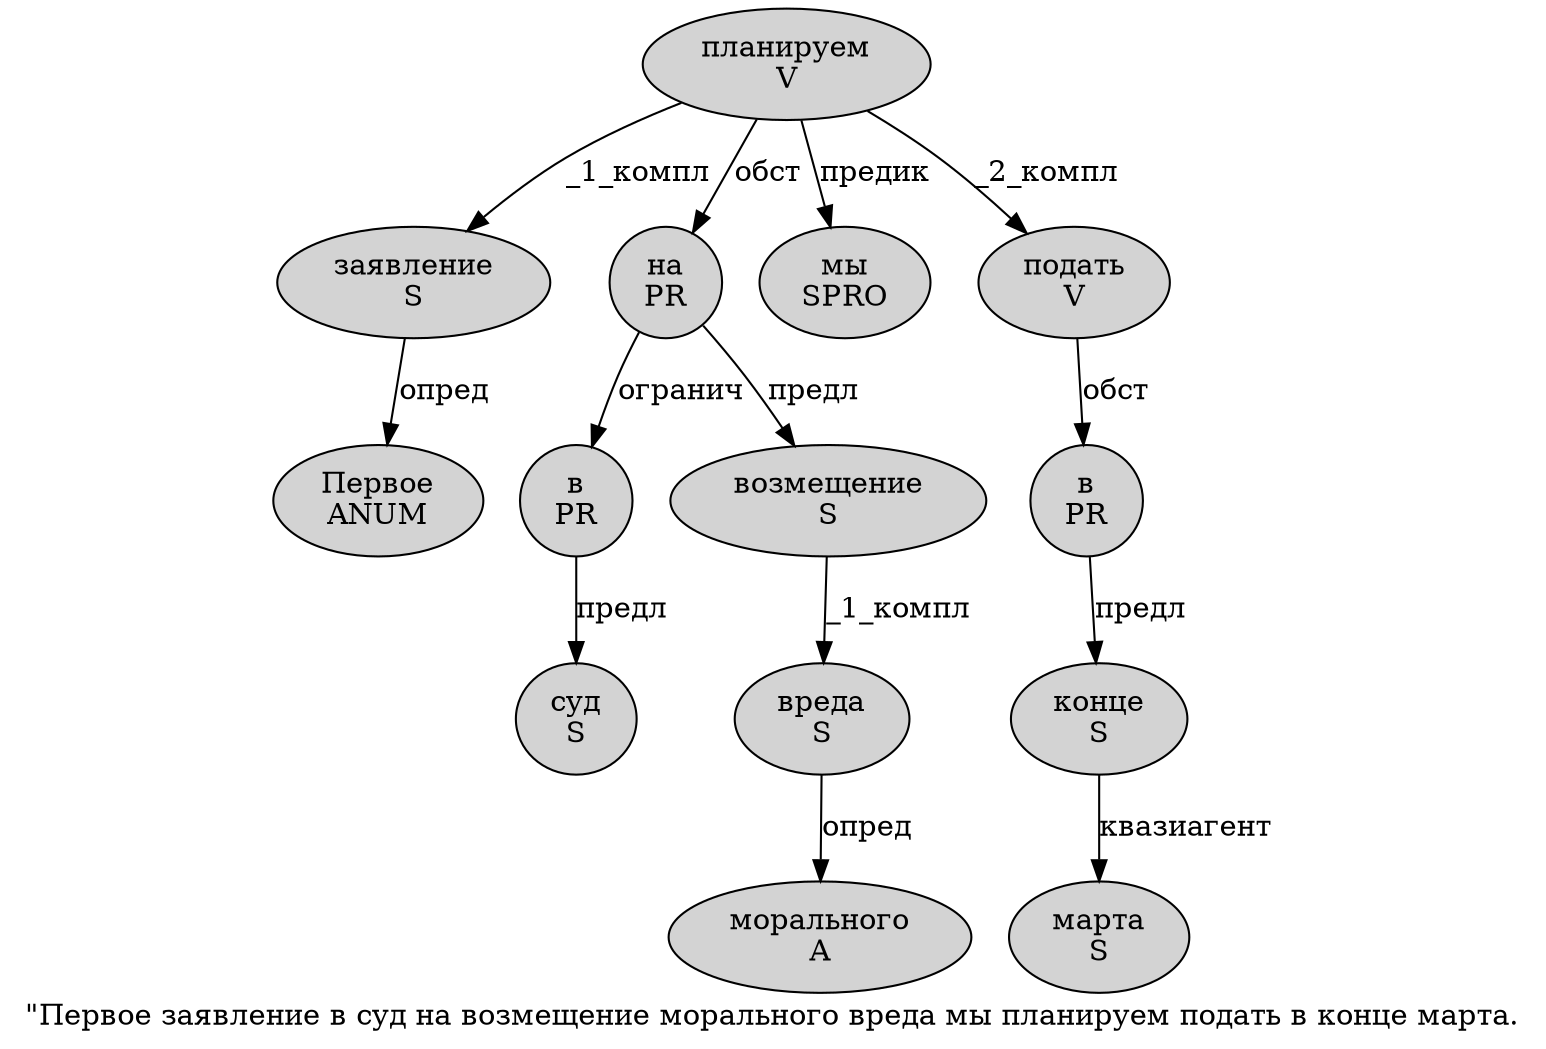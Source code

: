 digraph SENTENCE_637 {
	graph [label="\"Первое заявление в суд на возмещение морального вреда мы планируем подать в конце марта."]
	node [style=filled]
		1 [label="Первое
ANUM" color="" fillcolor=lightgray penwidth=1 shape=ellipse]
		2 [label="заявление
S" color="" fillcolor=lightgray penwidth=1 shape=ellipse]
		3 [label="в
PR" color="" fillcolor=lightgray penwidth=1 shape=ellipse]
		4 [label="суд
S" color="" fillcolor=lightgray penwidth=1 shape=ellipse]
		5 [label="на
PR" color="" fillcolor=lightgray penwidth=1 shape=ellipse]
		6 [label="возмещение
S" color="" fillcolor=lightgray penwidth=1 shape=ellipse]
		7 [label="морального
A" color="" fillcolor=lightgray penwidth=1 shape=ellipse]
		8 [label="вреда
S" color="" fillcolor=lightgray penwidth=1 shape=ellipse]
		9 [label="мы
SPRO" color="" fillcolor=lightgray penwidth=1 shape=ellipse]
		10 [label="планируем
V" color="" fillcolor=lightgray penwidth=1 shape=ellipse]
		11 [label="подать
V" color="" fillcolor=lightgray penwidth=1 shape=ellipse]
		12 [label="в
PR" color="" fillcolor=lightgray penwidth=1 shape=ellipse]
		13 [label="конце
S" color="" fillcolor=lightgray penwidth=1 shape=ellipse]
		14 [label="марта
S" color="" fillcolor=lightgray penwidth=1 shape=ellipse]
			12 -> 13 [label="предл"]
			13 -> 14 [label="квазиагент"]
			11 -> 12 [label="обст"]
			6 -> 8 [label="_1_компл"]
			2 -> 1 [label="опред"]
			5 -> 3 [label="огранич"]
			5 -> 6 [label="предл"]
			10 -> 2 [label="_1_компл"]
			10 -> 5 [label="обст"]
			10 -> 9 [label="предик"]
			10 -> 11 [label="_2_компл"]
			8 -> 7 [label="опред"]
			3 -> 4 [label="предл"]
}